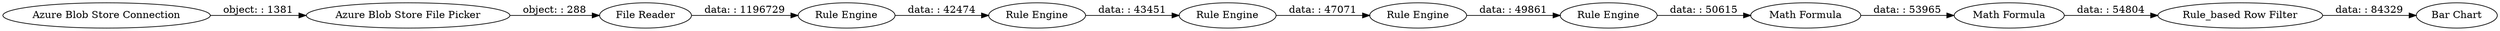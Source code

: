 digraph {
	"8388672864425160162_2" [label="Azure Blob Store File Picker"]
	"8388672864425160162_5" [label="Rule Engine"]
	"8388672864425160162_4" [label="File Reader"]
	"8388672864425160162_7" [label="Rule Engine"]
	"8388672864425160162_10" [label="Math Formula"]
	"8388672864425160162_6" [label="Rule Engine"]
	"8388672864425160162_11" [label="Math Formula"]
	"8388672864425160162_13" [label="Bar Chart"]
	"8388672864425160162_8" [label="Rule Engine"]
	"8388672864425160162_12" [label="Rule_based Row Filter"]
	"8388672864425160162_1" [label="Azure Blob Store Connection"]
	"8388672864425160162_9" [label="Rule Engine"]
	"8388672864425160162_7" -> "8388672864425160162_8" [label="data: : 47071"]
	"8388672864425160162_5" -> "8388672864425160162_6" [label="data: : 42474"]
	"8388672864425160162_8" -> "8388672864425160162_9" [label="data: : 49861"]
	"8388672864425160162_4" -> "8388672864425160162_5" [label="data: : 1196729"]
	"8388672864425160162_6" -> "8388672864425160162_7" [label="data: : 43451"]
	"8388672864425160162_9" -> "8388672864425160162_10" [label="data: : 50615"]
	"8388672864425160162_1" -> "8388672864425160162_2" [label="object: : 1381"]
	"8388672864425160162_12" -> "8388672864425160162_13" [label="data: : 84329"]
	"8388672864425160162_11" -> "8388672864425160162_12" [label="data: : 54804"]
	"8388672864425160162_2" -> "8388672864425160162_4" [label="object: : 288"]
	"8388672864425160162_10" -> "8388672864425160162_11" [label="data: : 53965"]
	rankdir=LR
}
